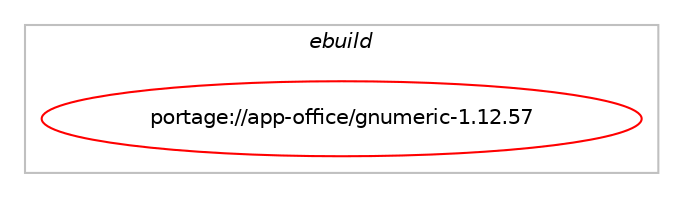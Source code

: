 digraph prolog {

# *************
# Graph options
# *************

newrank=true;
concentrate=true;
compound=true;
graph [rankdir=LR,fontname=Helvetica,fontsize=10,ranksep=1.5];#, ranksep=2.5, nodesep=0.2];
edge  [arrowhead=vee];
node  [fontname=Helvetica,fontsize=10];

# **********
# The ebuild
# **********

subgraph cluster_leftcol {
color=gray;
label=<<i>ebuild</i>>;
id [label="portage://app-office/gnumeric-1.12.57", color=red, width=4, href="../app-office/gnumeric-1.12.57.svg"];
}

# ****************
# The dependencies
# ****************

subgraph cluster_midcol {
color=gray;
label=<<i>dependencies</i>>;
subgraph cluster_compile {
fillcolor="#eeeeee";
style=filled;
label=<<i>compile</i>>;
# *** BEGIN UNKNOWN DEPENDENCY TYPE (TODO) ***
# id -> equal(use_conditional_group(positive,introspection,portage://app-office/gnumeric-1.12.57,[use_conditional_group(positive,python_targets_python3_10,portage://app-office/gnumeric-1.12.57,[package_dependency(portage://app-office/gnumeric-1.12.57,install,no,dev-lang,python,none,[,,],[slot(3.10)],[])]),use_conditional_group(positive,python_targets_python3_11,portage://app-office/gnumeric-1.12.57,[package_dependency(portage://app-office/gnumeric-1.12.57,install,no,dev-lang,python,none,[,,],[slot(3.11)],[])]),use_conditional_group(positive,python_targets_python3_12,portage://app-office/gnumeric-1.12.57,[package_dependency(portage://app-office/gnumeric-1.12.57,install,no,dev-lang,python,none,[,,],[slot(3.12)],[])]),package_dependency(portage://app-office/gnumeric-1.12.57,install,no,dev-libs,gobject-introspection,greaterequal,[1,,,1],any_same_slot,[])]))
# *** END UNKNOWN DEPENDENCY TYPE (TODO) ***

# *** BEGIN UNKNOWN DEPENDENCY TYPE (TODO) ***
# id -> equal(use_conditional_group(positive,libgda,portage://app-office/gnumeric-1.12.57,[package_dependency(portage://app-office/gnumeric-1.12.57,install,no,gnome-extra,libgda,none,[,,],[slot(5)],[use(enable(gtk),none)])]))
# *** END UNKNOWN DEPENDENCY TYPE (TODO) ***

# *** BEGIN UNKNOWN DEPENDENCY TYPE (TODO) ***
# id -> equal(use_conditional_group(positive,perl,portage://app-office/gnumeric-1.12.57,[package_dependency(portage://app-office/gnumeric-1.12.57,install,no,dev-lang,perl,none,[,,],any_same_slot,[])]))
# *** END UNKNOWN DEPENDENCY TYPE (TODO) ***

# *** BEGIN UNKNOWN DEPENDENCY TYPE (TODO) ***
# id -> equal(package_dependency(portage://app-office/gnumeric-1.12.57,install,no,app-arch,bzip2,none,[,,],[],[]))
# *** END UNKNOWN DEPENDENCY TYPE (TODO) ***

# *** BEGIN UNKNOWN DEPENDENCY TYPE (TODO) ***
# id -> equal(package_dependency(portage://app-office/gnumeric-1.12.57,install,no,dev-libs,glib,greaterequal,[2.40.0,,,2.40.0],[slot(2)],[]))
# *** END UNKNOWN DEPENDENCY TYPE (TODO) ***

# *** BEGIN UNKNOWN DEPENDENCY TYPE (TODO) ***
# id -> equal(package_dependency(portage://app-office/gnumeric-1.12.57,install,no,dev-libs,libxml2,greaterequal,[2.4.12,,,2.4.12],[slot(2)],[]))
# *** END UNKNOWN DEPENDENCY TYPE (TODO) ***

# *** BEGIN UNKNOWN DEPENDENCY TYPE (TODO) ***
# id -> equal(package_dependency(portage://app-office/gnumeric-1.12.57,install,no,gnome-extra,libgsf,greaterequal,[1.14.33,,,1.14.33],any_same_slot,[]))
# *** END UNKNOWN DEPENDENCY TYPE (TODO) ***

# *** BEGIN UNKNOWN DEPENDENCY TYPE (TODO) ***
# id -> equal(package_dependency(portage://app-office/gnumeric-1.12.57,install,no,sys-libs,zlib,none,[,,],[],[]))
# *** END UNKNOWN DEPENDENCY TYPE (TODO) ***

# *** BEGIN UNKNOWN DEPENDENCY TYPE (TODO) ***
# id -> equal(package_dependency(portage://app-office/gnumeric-1.12.57,install,no,x11-libs,cairo,none,[,,],any_same_slot,[use(enable(svg),positive)]))
# *** END UNKNOWN DEPENDENCY TYPE (TODO) ***

# *** BEGIN UNKNOWN DEPENDENCY TYPE (TODO) ***
# id -> equal(package_dependency(portage://app-office/gnumeric-1.12.57,install,no,x11-libs,goffice,greaterequal,[0.10.57,,,0.10.57],[slot(0.10)],[use(optenable(introspection),none)]))
# *** END UNKNOWN DEPENDENCY TYPE (TODO) ***

# *** BEGIN UNKNOWN DEPENDENCY TYPE (TODO) ***
# id -> equal(package_dependency(portage://app-office/gnumeric-1.12.57,install,no,x11-libs,gtk+,greaterequal,[3.8.7,,,3.8.7],[slot(3)],[]))
# *** END UNKNOWN DEPENDENCY TYPE (TODO) ***

# *** BEGIN UNKNOWN DEPENDENCY TYPE (TODO) ***
# id -> equal(package_dependency(portage://app-office/gnumeric-1.12.57,install,no,x11-libs,pango,greaterequal,[1.46.0,,,1.46.0],any_same_slot,[]))
# *** END UNKNOWN DEPENDENCY TYPE (TODO) ***

}
subgraph cluster_compileandrun {
fillcolor="#eeeeee";
style=filled;
label=<<i>compile and run</i>>;
}
subgraph cluster_run {
fillcolor="#eeeeee";
style=filled;
label=<<i>run</i>>;
# *** BEGIN UNKNOWN DEPENDENCY TYPE (TODO) ***
# id -> equal(use_conditional_group(positive,introspection,portage://app-office/gnumeric-1.12.57,[use_conditional_group(positive,python_targets_python3_10,portage://app-office/gnumeric-1.12.57,[package_dependency(portage://app-office/gnumeric-1.12.57,run,no,dev-lang,python,none,[,,],[slot(3.10)],[])]),use_conditional_group(positive,python_targets_python3_11,portage://app-office/gnumeric-1.12.57,[package_dependency(portage://app-office/gnumeric-1.12.57,run,no,dev-lang,python,none,[,,],[slot(3.11)],[])]),use_conditional_group(positive,python_targets_python3_12,portage://app-office/gnumeric-1.12.57,[package_dependency(portage://app-office/gnumeric-1.12.57,run,no,dev-lang,python,none,[,,],[slot(3.12)],[])]),package_dependency(portage://app-office/gnumeric-1.12.57,run,no,dev-libs,gobject-introspection,greaterequal,[1,,,1],any_same_slot,[])]))
# *** END UNKNOWN DEPENDENCY TYPE (TODO) ***

# *** BEGIN UNKNOWN DEPENDENCY TYPE (TODO) ***
# id -> equal(use_conditional_group(positive,libgda,portage://app-office/gnumeric-1.12.57,[package_dependency(portage://app-office/gnumeric-1.12.57,run,no,gnome-extra,libgda,none,[,,],[slot(5)],[use(enable(gtk),none)])]))
# *** END UNKNOWN DEPENDENCY TYPE (TODO) ***

# *** BEGIN UNKNOWN DEPENDENCY TYPE (TODO) ***
# id -> equal(use_conditional_group(positive,perl,portage://app-office/gnumeric-1.12.57,[package_dependency(portage://app-office/gnumeric-1.12.57,run,no,dev-lang,perl,none,[,,],any_same_slot,[])]))
# *** END UNKNOWN DEPENDENCY TYPE (TODO) ***

# *** BEGIN UNKNOWN DEPENDENCY TYPE (TODO) ***
# id -> equal(package_dependency(portage://app-office/gnumeric-1.12.57,run,no,app-arch,bzip2,none,[,,],[],[]))
# *** END UNKNOWN DEPENDENCY TYPE (TODO) ***

# *** BEGIN UNKNOWN DEPENDENCY TYPE (TODO) ***
# id -> equal(package_dependency(portage://app-office/gnumeric-1.12.57,run,no,dev-libs,glib,greaterequal,[2.40.0,,,2.40.0],[slot(2)],[]))
# *** END UNKNOWN DEPENDENCY TYPE (TODO) ***

# *** BEGIN UNKNOWN DEPENDENCY TYPE (TODO) ***
# id -> equal(package_dependency(portage://app-office/gnumeric-1.12.57,run,no,dev-libs,libxml2,greaterequal,[2.4.12,,,2.4.12],[slot(2)],[]))
# *** END UNKNOWN DEPENDENCY TYPE (TODO) ***

# *** BEGIN UNKNOWN DEPENDENCY TYPE (TODO) ***
# id -> equal(package_dependency(portage://app-office/gnumeric-1.12.57,run,no,gnome-extra,libgsf,greaterequal,[1.14.33,,,1.14.33],any_same_slot,[]))
# *** END UNKNOWN DEPENDENCY TYPE (TODO) ***

# *** BEGIN UNKNOWN DEPENDENCY TYPE (TODO) ***
# id -> equal(package_dependency(portage://app-office/gnumeric-1.12.57,run,no,sys-libs,zlib,none,[,,],[],[]))
# *** END UNKNOWN DEPENDENCY TYPE (TODO) ***

# *** BEGIN UNKNOWN DEPENDENCY TYPE (TODO) ***
# id -> equal(package_dependency(portage://app-office/gnumeric-1.12.57,run,no,x11-libs,cairo,none,[,,],any_same_slot,[use(enable(svg),positive)]))
# *** END UNKNOWN DEPENDENCY TYPE (TODO) ***

# *** BEGIN UNKNOWN DEPENDENCY TYPE (TODO) ***
# id -> equal(package_dependency(portage://app-office/gnumeric-1.12.57,run,no,x11-libs,goffice,greaterequal,[0.10.57,,,0.10.57],[slot(0.10)],[use(optenable(introspection),none)]))
# *** END UNKNOWN DEPENDENCY TYPE (TODO) ***

# *** BEGIN UNKNOWN DEPENDENCY TYPE (TODO) ***
# id -> equal(package_dependency(portage://app-office/gnumeric-1.12.57,run,no,x11-libs,gtk+,greaterequal,[3.8.7,,,3.8.7],[slot(3)],[]))
# *** END UNKNOWN DEPENDENCY TYPE (TODO) ***

# *** BEGIN UNKNOWN DEPENDENCY TYPE (TODO) ***
# id -> equal(package_dependency(portage://app-office/gnumeric-1.12.57,run,no,x11-libs,pango,greaterequal,[1.46.0,,,1.46.0],any_same_slot,[]))
# *** END UNKNOWN DEPENDENCY TYPE (TODO) ***

}
}

# **************
# The candidates
# **************

subgraph cluster_choices {
rank=same;
color=gray;
label=<<i>candidates</i>>;

}

}
